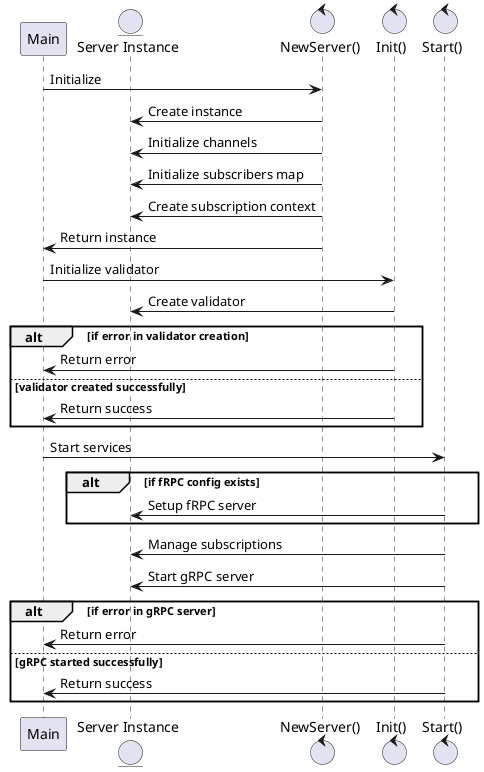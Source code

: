 @startuml
participant Main
entity "Server Instance" as Server
control "NewServer()" as NewServer
control "Init()" as Init
control "Start()" as Start

Main -> NewServer: Initialize
NewServer -> Server: Create instance
NewServer -> Server: Initialize channels
NewServer -> Server: Initialize subscribers map
NewServer -> Server: Create subscription context
NewServer -> Main: Return instance

Main -> Init: Initialize validator
Init -> Server: Create validator
alt if error in validator creation
    Init -> Main: Return error
else validator created successfully
    Init -> Main: Return success
end

Main -> Start: Start services
'Start -> Server: Retrieve Kafka config
'alt if Kafka config exists
'    Start -> Server: Setup Kafka
'end

alt if fRPC config exists
    Start -> Server: Setup fRPC server
end
Start -> Server: Manage subscriptions
Start -> Server: Start gRPC server
alt if error in gRPC server
    Start -> Main: Return error
else gRPC started successfully
    Start -> Main: Return success
end

@enduml
